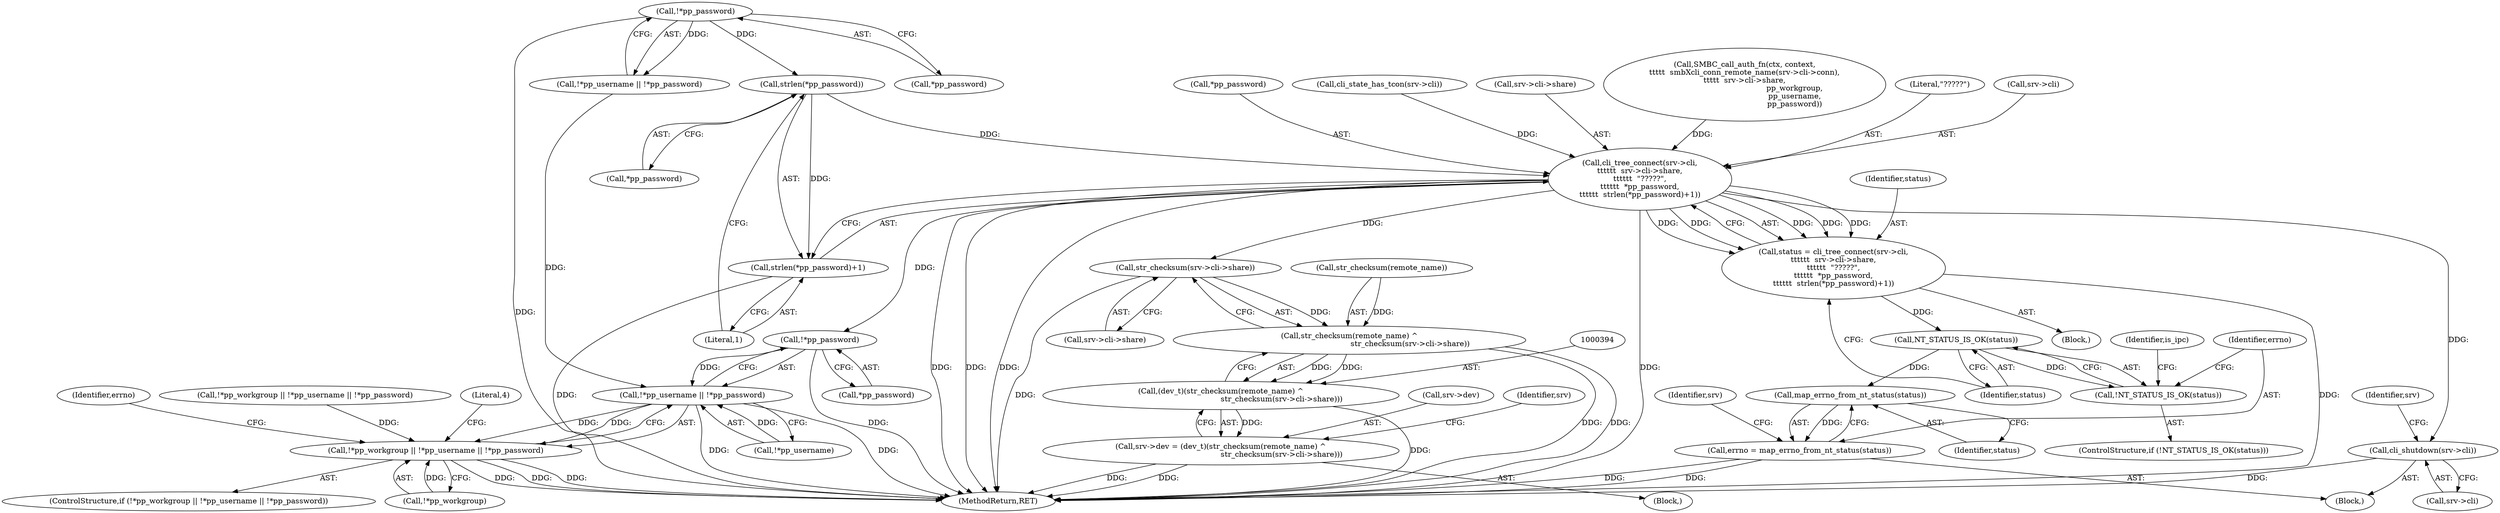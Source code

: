 digraph "0_samba_1ba49b8f389eda3414b14410c7fbcb4041ca06b1@API" {
"1000286" [label="(Call,strlen(*pp_password))"];
"1000250" [label="(Call,!*pp_password)"];
"1000273" [label="(Call,cli_tree_connect(srv->cli,\n\t\t\t\t\t\t  srv->cli->share,\n\t\t\t\t\t\t  \"?????\",\n\t\t\t\t\t\t  *pp_password,\n\t\t\t\t\t\t  strlen(*pp_password)+1))"];
"1000271" [label="(Call,status = cli_tree_connect(srv->cli,\n\t\t\t\t\t\t  srv->cli->share,\n\t\t\t\t\t\t  \"?????\",\n\t\t\t\t\t\t  *pp_password,\n\t\t\t\t\t\t  strlen(*pp_password)+1))"];
"1000292" [label="(Call,NT_STATUS_IS_OK(status))"];
"1000291" [label="(Call,!NT_STATUS_IS_OK(status))"];
"1000297" [label="(Call,map_errno_from_nt_status(status))"];
"1000295" [label="(Call,errno = map_errno_from_nt_status(status))"];
"1000299" [label="(Call,cli_shutdown(srv->cli))"];
"1000398" [label="(Call,str_checksum(srv->cli->share))"];
"1000395" [label="(Call,str_checksum(remote_name) ^\n                                                   str_checksum(srv->cli->share))"];
"1000393" [label="(Call,(dev_t)(str_checksum(remote_name) ^\n                                                   str_checksum(srv->cli->share)))"];
"1000389" [label="(Call,srv->dev = (dev_t)(str_checksum(remote_name) ^\n                                                   str_checksum(srv->cli->share)))"];
"1000427" [label="(Call,!*pp_password)"];
"1000423" [label="(Call,!*pp_username || !*pp_password)"];
"1000419" [label="(Call,!*pp_workgroup || !*pp_username || !*pp_password)"];
"1000285" [label="(Call,strlen(*pp_password)+1)"];
"1000432" [label="(Identifier,errno)"];
"1000389" [label="(Call,srv->dev = (dev_t)(str_checksum(remote_name) ^\n                                                   str_checksum(srv->cli->share)))"];
"1000283" [label="(Call,*pp_password)"];
"1000250" [label="(Call,!*pp_password)"];
"1000419" [label="(Call,!*pp_workgroup || !*pp_username || !*pp_password)"];
"1000289" [label="(Literal,1)"];
"1000305" [label="(Identifier,srv)"];
"1000273" [label="(Call,cli_tree_connect(srv->cli,\n\t\t\t\t\t\t  srv->cli->share,\n\t\t\t\t\t\t  \"?????\",\n\t\t\t\t\t\t  *pp_password,\n\t\t\t\t\t\t  strlen(*pp_password)+1))"];
"1000291" [label="(Call,!NT_STATUS_IS_OK(status))"];
"1000219" [label="(Call,cli_state_has_tcon(srv->cli))"];
"1000287" [label="(Call,*pp_password)"];
"1000295" [label="(Call,errno = map_errno_from_nt_status(status))"];
"1000277" [label="(Call,srv->cli->share)"];
"1000423" [label="(Call,!*pp_username || !*pp_password)"];
"1000294" [label="(Block,)"];
"1000224" [label="(Call,SMBC_call_auth_fn(ctx, context,\n\t\t\t\t\t  smbXcli_conn_remote_name(srv->cli->conn),\n\t\t\t\t\t  srv->cli->share,\n                                          pp_workgroup,\n                                          pp_username,\n                                          pp_password))"];
"1000396" [label="(Call,str_checksum(remote_name))"];
"1000300" [label="(Call,srv->cli)"];
"1000393" [label="(Call,(dev_t)(str_checksum(remote_name) ^\n                                                   str_checksum(srv->cli->share)))"];
"1000282" [label="(Literal,\"?????\")"];
"1000223" [label="(Block,)"];
"1000296" [label="(Identifier,errno)"];
"1000292" [label="(Call,NT_STATUS_IS_OK(status))"];
"1000242" [label="(Call,!*pp_workgroup || !*pp_username || !*pp_password)"];
"1000272" [label="(Identifier,status)"];
"1000395" [label="(Call,str_checksum(remote_name) ^\n                                                   str_checksum(srv->cli->share))"];
"1000424" [label="(Call,!*pp_username)"];
"1000418" [label="(ControlStructure,if (!*pp_workgroup || !*pp_username || !*pp_password))"];
"1000390" [label="(Call,srv->dev)"];
"1000286" [label="(Call,strlen(*pp_password))"];
"1000297" [label="(Call,map_errno_from_nt_status(status))"];
"1000496" [label="(MethodReturn,RET)"];
"1000293" [label="(Identifier,status)"];
"1000379" [label="(Block,)"];
"1000398" [label="(Call,str_checksum(srv->cli->share))"];
"1000301" [label="(Identifier,srv)"];
"1000437" [label="(Literal,4)"];
"1000299" [label="(Call,cli_shutdown(srv->cli))"];
"1000298" [label="(Identifier,status)"];
"1000271" [label="(Call,status = cli_tree_connect(srv->cli,\n\t\t\t\t\t\t  srv->cli->share,\n\t\t\t\t\t\t  \"?????\",\n\t\t\t\t\t\t  *pp_password,\n\t\t\t\t\t\t  strlen(*pp_password)+1))"];
"1000428" [label="(Call,*pp_password)"];
"1000405" [label="(Identifier,srv)"];
"1000246" [label="(Call,!*pp_username || !*pp_password)"];
"1000315" [label="(Identifier,is_ipc)"];
"1000420" [label="(Call,!*pp_workgroup)"];
"1000427" [label="(Call,!*pp_password)"];
"1000251" [label="(Call,*pp_password)"];
"1000285" [label="(Call,strlen(*pp_password)+1)"];
"1000290" [label="(ControlStructure,if (!NT_STATUS_IS_OK(status)))"];
"1000274" [label="(Call,srv->cli)"];
"1000399" [label="(Call,srv->cli->share)"];
"1000286" -> "1000285"  [label="AST: "];
"1000286" -> "1000287"  [label="CFG: "];
"1000287" -> "1000286"  [label="AST: "];
"1000289" -> "1000286"  [label="CFG: "];
"1000286" -> "1000273"  [label="DDG: "];
"1000286" -> "1000285"  [label="DDG: "];
"1000250" -> "1000286"  [label="DDG: "];
"1000250" -> "1000246"  [label="AST: "];
"1000250" -> "1000251"  [label="CFG: "];
"1000251" -> "1000250"  [label="AST: "];
"1000246" -> "1000250"  [label="CFG: "];
"1000250" -> "1000496"  [label="DDG: "];
"1000250" -> "1000246"  [label="DDG: "];
"1000273" -> "1000271"  [label="AST: "];
"1000273" -> "1000285"  [label="CFG: "];
"1000274" -> "1000273"  [label="AST: "];
"1000277" -> "1000273"  [label="AST: "];
"1000282" -> "1000273"  [label="AST: "];
"1000283" -> "1000273"  [label="AST: "];
"1000285" -> "1000273"  [label="AST: "];
"1000271" -> "1000273"  [label="CFG: "];
"1000273" -> "1000496"  [label="DDG: "];
"1000273" -> "1000496"  [label="DDG: "];
"1000273" -> "1000496"  [label="DDG: "];
"1000273" -> "1000496"  [label="DDG: "];
"1000273" -> "1000271"  [label="DDG: "];
"1000273" -> "1000271"  [label="DDG: "];
"1000273" -> "1000271"  [label="DDG: "];
"1000273" -> "1000271"  [label="DDG: "];
"1000273" -> "1000271"  [label="DDG: "];
"1000219" -> "1000273"  [label="DDG: "];
"1000224" -> "1000273"  [label="DDG: "];
"1000273" -> "1000299"  [label="DDG: "];
"1000273" -> "1000398"  [label="DDG: "];
"1000273" -> "1000427"  [label="DDG: "];
"1000271" -> "1000223"  [label="AST: "];
"1000272" -> "1000271"  [label="AST: "];
"1000293" -> "1000271"  [label="CFG: "];
"1000271" -> "1000496"  [label="DDG: "];
"1000271" -> "1000292"  [label="DDG: "];
"1000292" -> "1000291"  [label="AST: "];
"1000292" -> "1000293"  [label="CFG: "];
"1000293" -> "1000292"  [label="AST: "];
"1000291" -> "1000292"  [label="CFG: "];
"1000292" -> "1000291"  [label="DDG: "];
"1000292" -> "1000297"  [label="DDG: "];
"1000291" -> "1000290"  [label="AST: "];
"1000296" -> "1000291"  [label="CFG: "];
"1000315" -> "1000291"  [label="CFG: "];
"1000297" -> "1000295"  [label="AST: "];
"1000297" -> "1000298"  [label="CFG: "];
"1000298" -> "1000297"  [label="AST: "];
"1000295" -> "1000297"  [label="CFG: "];
"1000297" -> "1000295"  [label="DDG: "];
"1000295" -> "1000294"  [label="AST: "];
"1000296" -> "1000295"  [label="AST: "];
"1000301" -> "1000295"  [label="CFG: "];
"1000295" -> "1000496"  [label="DDG: "];
"1000295" -> "1000496"  [label="DDG: "];
"1000299" -> "1000294"  [label="AST: "];
"1000299" -> "1000300"  [label="CFG: "];
"1000300" -> "1000299"  [label="AST: "];
"1000305" -> "1000299"  [label="CFG: "];
"1000299" -> "1000496"  [label="DDG: "];
"1000398" -> "1000395"  [label="AST: "];
"1000398" -> "1000399"  [label="CFG: "];
"1000399" -> "1000398"  [label="AST: "];
"1000395" -> "1000398"  [label="CFG: "];
"1000398" -> "1000496"  [label="DDG: "];
"1000398" -> "1000395"  [label="DDG: "];
"1000395" -> "1000393"  [label="AST: "];
"1000396" -> "1000395"  [label="AST: "];
"1000393" -> "1000395"  [label="CFG: "];
"1000395" -> "1000496"  [label="DDG: "];
"1000395" -> "1000496"  [label="DDG: "];
"1000395" -> "1000393"  [label="DDG: "];
"1000395" -> "1000393"  [label="DDG: "];
"1000396" -> "1000395"  [label="DDG: "];
"1000393" -> "1000389"  [label="AST: "];
"1000394" -> "1000393"  [label="AST: "];
"1000389" -> "1000393"  [label="CFG: "];
"1000393" -> "1000496"  [label="DDG: "];
"1000393" -> "1000389"  [label="DDG: "];
"1000389" -> "1000379"  [label="AST: "];
"1000390" -> "1000389"  [label="AST: "];
"1000405" -> "1000389"  [label="CFG: "];
"1000389" -> "1000496"  [label="DDG: "];
"1000389" -> "1000496"  [label="DDG: "];
"1000427" -> "1000423"  [label="AST: "];
"1000427" -> "1000428"  [label="CFG: "];
"1000428" -> "1000427"  [label="AST: "];
"1000423" -> "1000427"  [label="CFG: "];
"1000427" -> "1000496"  [label="DDG: "];
"1000427" -> "1000423"  [label="DDG: "];
"1000423" -> "1000419"  [label="AST: "];
"1000423" -> "1000424"  [label="CFG: "];
"1000424" -> "1000423"  [label="AST: "];
"1000419" -> "1000423"  [label="CFG: "];
"1000423" -> "1000496"  [label="DDG: "];
"1000423" -> "1000496"  [label="DDG: "];
"1000423" -> "1000419"  [label="DDG: "];
"1000423" -> "1000419"  [label="DDG: "];
"1000424" -> "1000423"  [label="DDG: "];
"1000246" -> "1000423"  [label="DDG: "];
"1000419" -> "1000418"  [label="AST: "];
"1000419" -> "1000420"  [label="CFG: "];
"1000420" -> "1000419"  [label="AST: "];
"1000432" -> "1000419"  [label="CFG: "];
"1000437" -> "1000419"  [label="CFG: "];
"1000419" -> "1000496"  [label="DDG: "];
"1000419" -> "1000496"  [label="DDG: "];
"1000419" -> "1000496"  [label="DDG: "];
"1000420" -> "1000419"  [label="DDG: "];
"1000242" -> "1000419"  [label="DDG: "];
"1000285" -> "1000289"  [label="CFG: "];
"1000289" -> "1000285"  [label="AST: "];
"1000285" -> "1000496"  [label="DDG: "];
}

